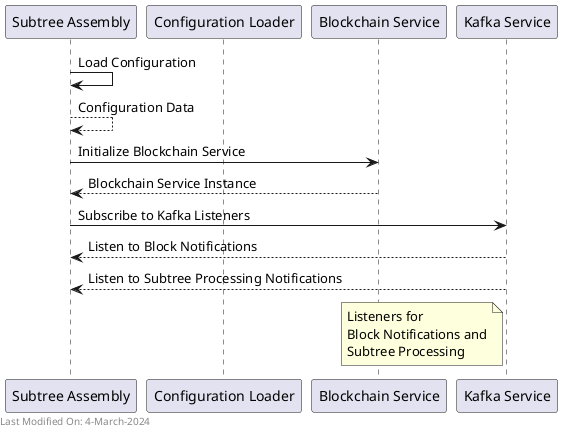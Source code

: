 @startuml
participant "Subtree Assembly" as Subtree
participant "Configuration Loader" as Config
participant "Blockchain Service" as Blockchain
participant "Kafka Service" as Kafka

Subtree -> Subtree: Load Configuration
Subtree --> Subtree: Configuration Data

Subtree -> Blockchain: Initialize Blockchain Service
Blockchain --> Subtree: Blockchain Service Instance

Subtree -> Kafka: Subscribe to Kafka Listeners
Kafka --> Subtree: Listen to Block Notifications
Kafka --> Subtree: Listen to Subtree Processing Notifications

note left of Kafka: Listeners for\nBlock Notifications and\nSubtree Processing

left footer Last Modified On: 4-March-2024

@enduml

